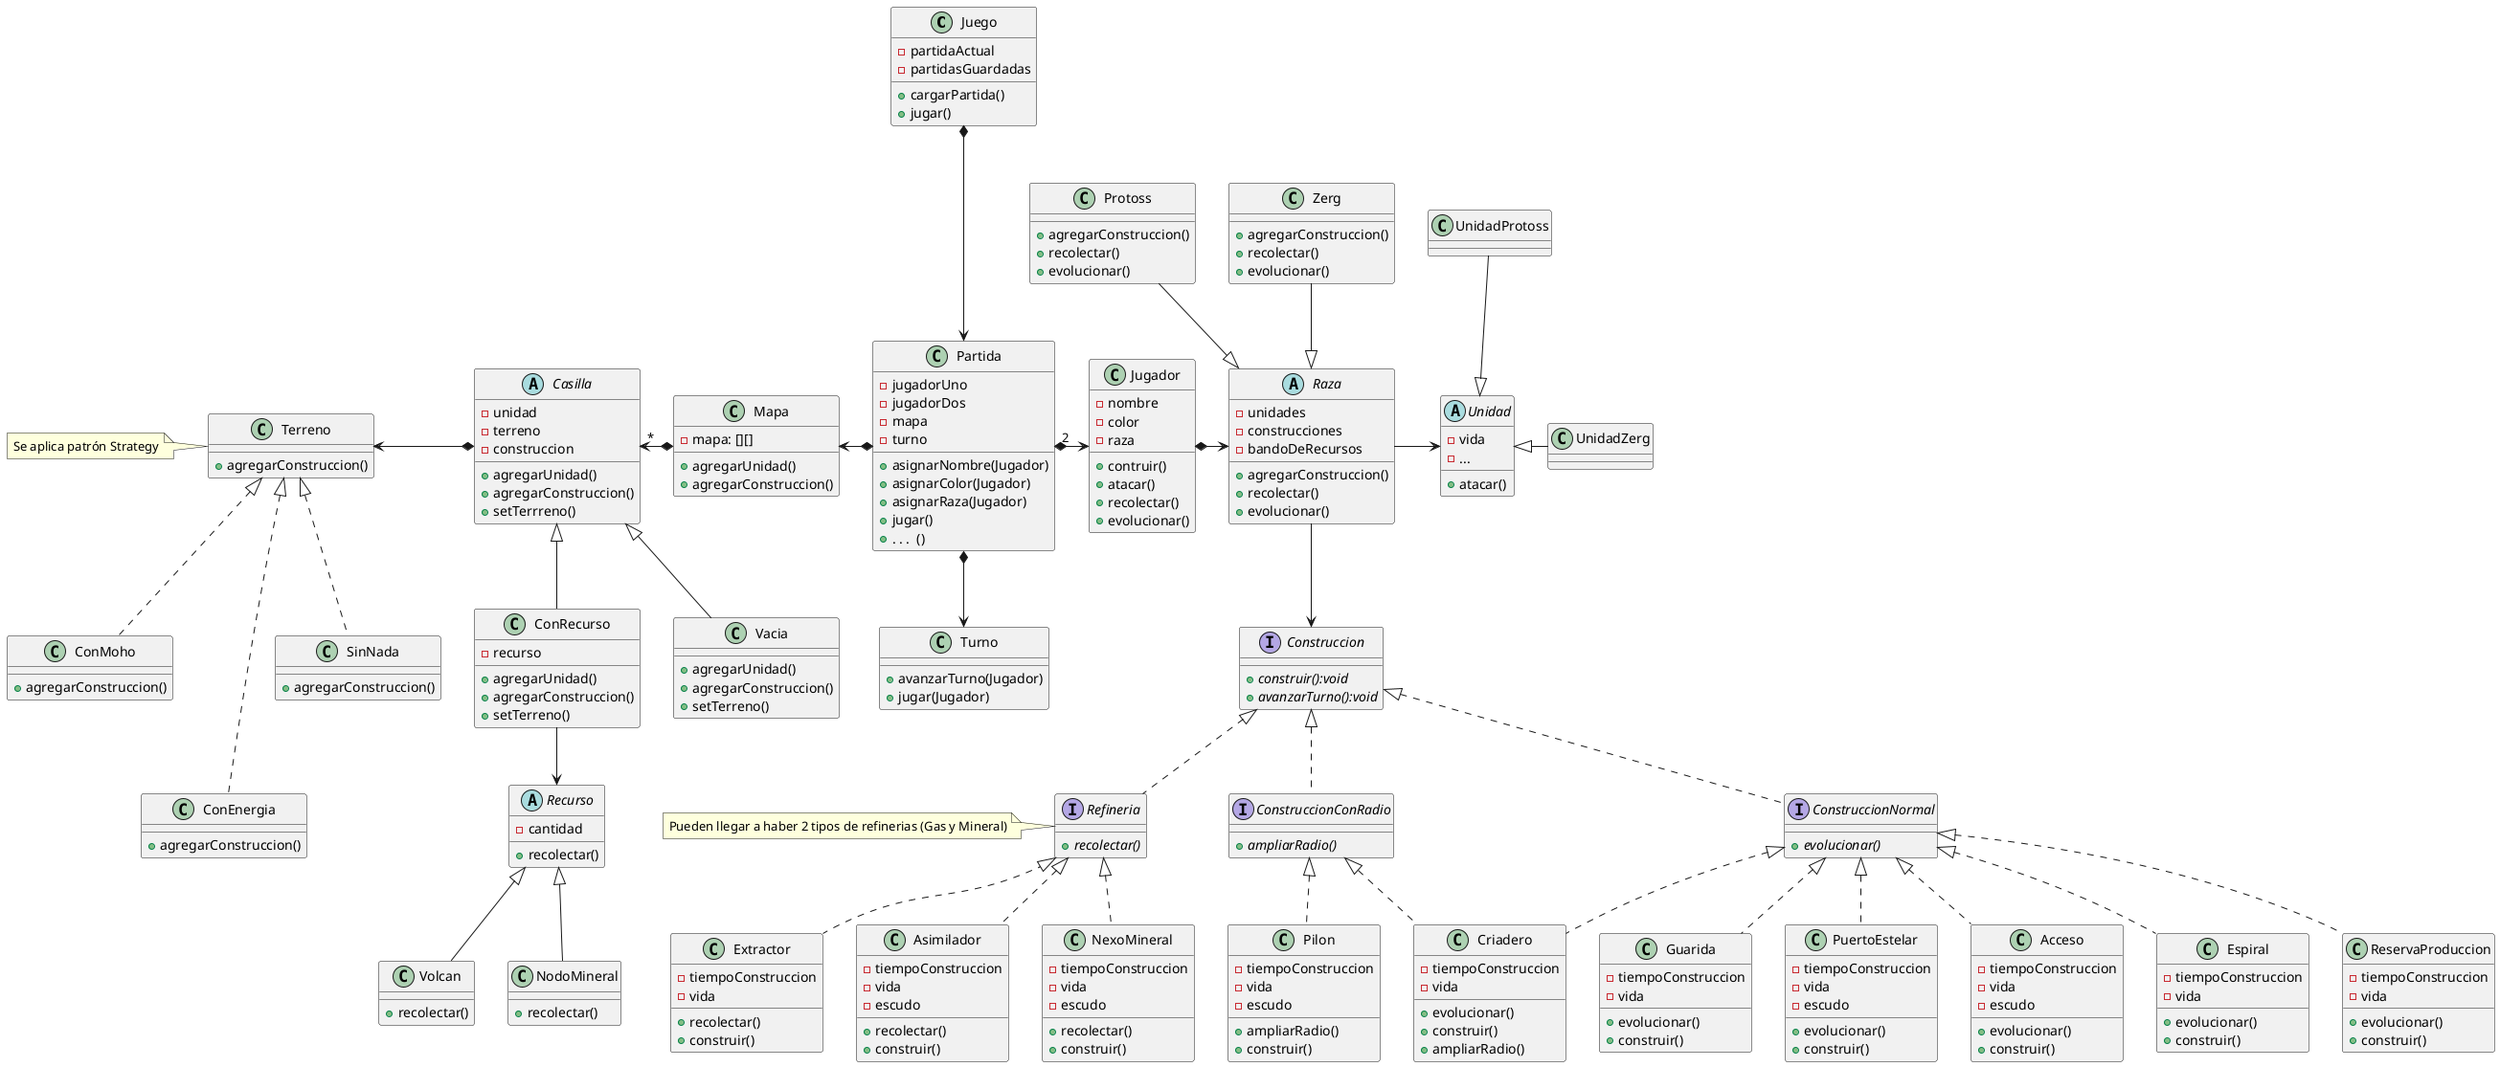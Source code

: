 @startuml
'https://plantuml.com/class-diagram

class Juego {
    - partidaActual
    - partidasGuardadas

    + cargarPartida()
    + jugar()
}

class Partida {
    - jugadorUno
    - jugadorDos
    - mapa
    - turno

    + asignarNombre(Jugador)
    + asignarColor(Jugador)
    + asignarRaza(Jugador)
    + jugar()
    + . . .  ()
}

class Jugador {
    - nombre
    - color
    - raza


    + contruir()
    + atacar()
    + recolectar()
    + evolucionar()
}

abstract class Raza {
    - unidades
    - construcciones
    - bandoDeRecursos

    + agregarConstruccion()
    + recolectar()
    + evolucionar()
}

class Zerg {
    + agregarConstruccion()
    + recolectar()
    + evolucionar()
}

class Protoss {
    + agregarConstruccion()
    + recolectar()
    + evolucionar()
}

abstract class Unidad {
    - vida
    - ...

    + atacar()
}

class UnidadZerg {}

class UnidadProtoss {}


interface Construccion {
    +{abstract}construir():void
    +{abstract}avanzarTurno():void

}

interface Refineria {
    + {abstract}recolectar()
}
interface Refineria
note left : Pueden llegar a haber 2 tipos de refinerias (Gas y Mineral)


interface ConstruccionConRadio {
    +{abstract}ampliarRadio()
}

interface ConstruccionNormal {

    +{abstract}evolucionar()
    }

class Extractor {
    - tiempoConstruccion
    - vida
    +recolectar()
    +construir()
}

class Asimilador {
    - tiempoConstruccion
    - vida
    +recolectar()
    +construir()
    - escudo
}

class NexoMineral {
    - tiempoConstruccion
    - vida
    +recolectar()
    +construir()
    - escudo
}

class Criadero {
    - tiempoConstruccion
    - vida
     +evolucionar()
     +construir()
     +ampliarRadio()
}

class Pilon {
    - tiempoConstruccion
    - vida
    +ampliarRadio()
    +construir()
    - escudo
}

class Espiral {
    - tiempoConstruccion
    - vida
    +evolucionar()
    +construir()

}

class ReservaProduccion {
    - tiempoConstruccion
    - vida
     +evolucionar()
     +construir()
}

class Guarida {
    - tiempoConstruccion
    - vida
    +evolucionar()
    +construir()

}

class PuertoEstelar {
    - tiempoConstruccion
    - vida
    +evolucionar()
    +construir()
    - escudo

}

class Acceso {
    - tiempoConstruccion
    - vida
     +evolucionar()
     +construir()
    - escudo
}

class Mapa {
    - mapa: [][]

    + agregarUnidad()
    + agregarConstruccion()
}

abstract class Casilla {
    - unidad
    - terreno
    - construccion

    + agregarUnidad()
    + agregarConstruccion()
    + setTerrreno()
}

class Vacia {
    + agregarUnidad()
    + agregarConstruccion()
    + setTerreno()
}

class ConRecurso {
    - recurso

    + agregarUnidad()
    + agregarConstruccion()
    + setTerreno()
}

interface Terreno {
    + agregarConstruccion()
}

class Terreno
note left: Se aplica patrón Strategy

class ConMoho {
    + agregarConstruccion()
}

class ConEnergia {
    + agregarConstruccion()
}

class SinNada {
    + agregarConstruccion()
}

abstract class Recurso {
    - cantidad
    + recolectar()
}

class Volcan {
    + recolectar()
}

class NodoMineral {
    + recolectar()
}

class Turno {

   +avanzarTurno(Jugador)
   +jugar(Jugador)

   }



Juego *---> Partida
Partida "2" *-> Jugador
Mapa <-* Partida
Partida *--> Turno

Jugador *-> Raza
Raza <|-up- Zerg
Raza <|-up- Protoss
Raza -> Unidad
Unidad <|-right- UnidadZerg
Unidad <|-up- UnidadProtoss

Raza-->Construccion


Construccion <|.. Refineria
Construccion <|.. ConstruccionConRadio
Construccion <|.. ConstruccionNormal


Refineria <|.. Extractor
Refineria <|.. Asimilador
Refineria <|.. NexoMineral


ConstruccionConRadio <|.. Criadero
ConstruccionConRadio <|.. Pilon


ConstruccionNormal <|.. Criadero
ConstruccionNormal <|.. Espiral
ConstruccionNormal <|.. ReservaProduccion
ConstruccionNormal <|.. Guarida
ConstruccionNormal <|.. PuertoEstelar
ConstruccionNormal <|.. Acceso


Casilla "*" <-* Mapa
Terreno <-* Casilla
Casilla <|-- Vacia
Casilla <|-- ConRecurso
Terreno <|.. ConMoho
Terreno <|... ConEnergia
Terreno <|.. SinNada


ConRecurso --> Recurso
Recurso <|-- Volcan
Recurso <|-- NodoMineral




@enduml